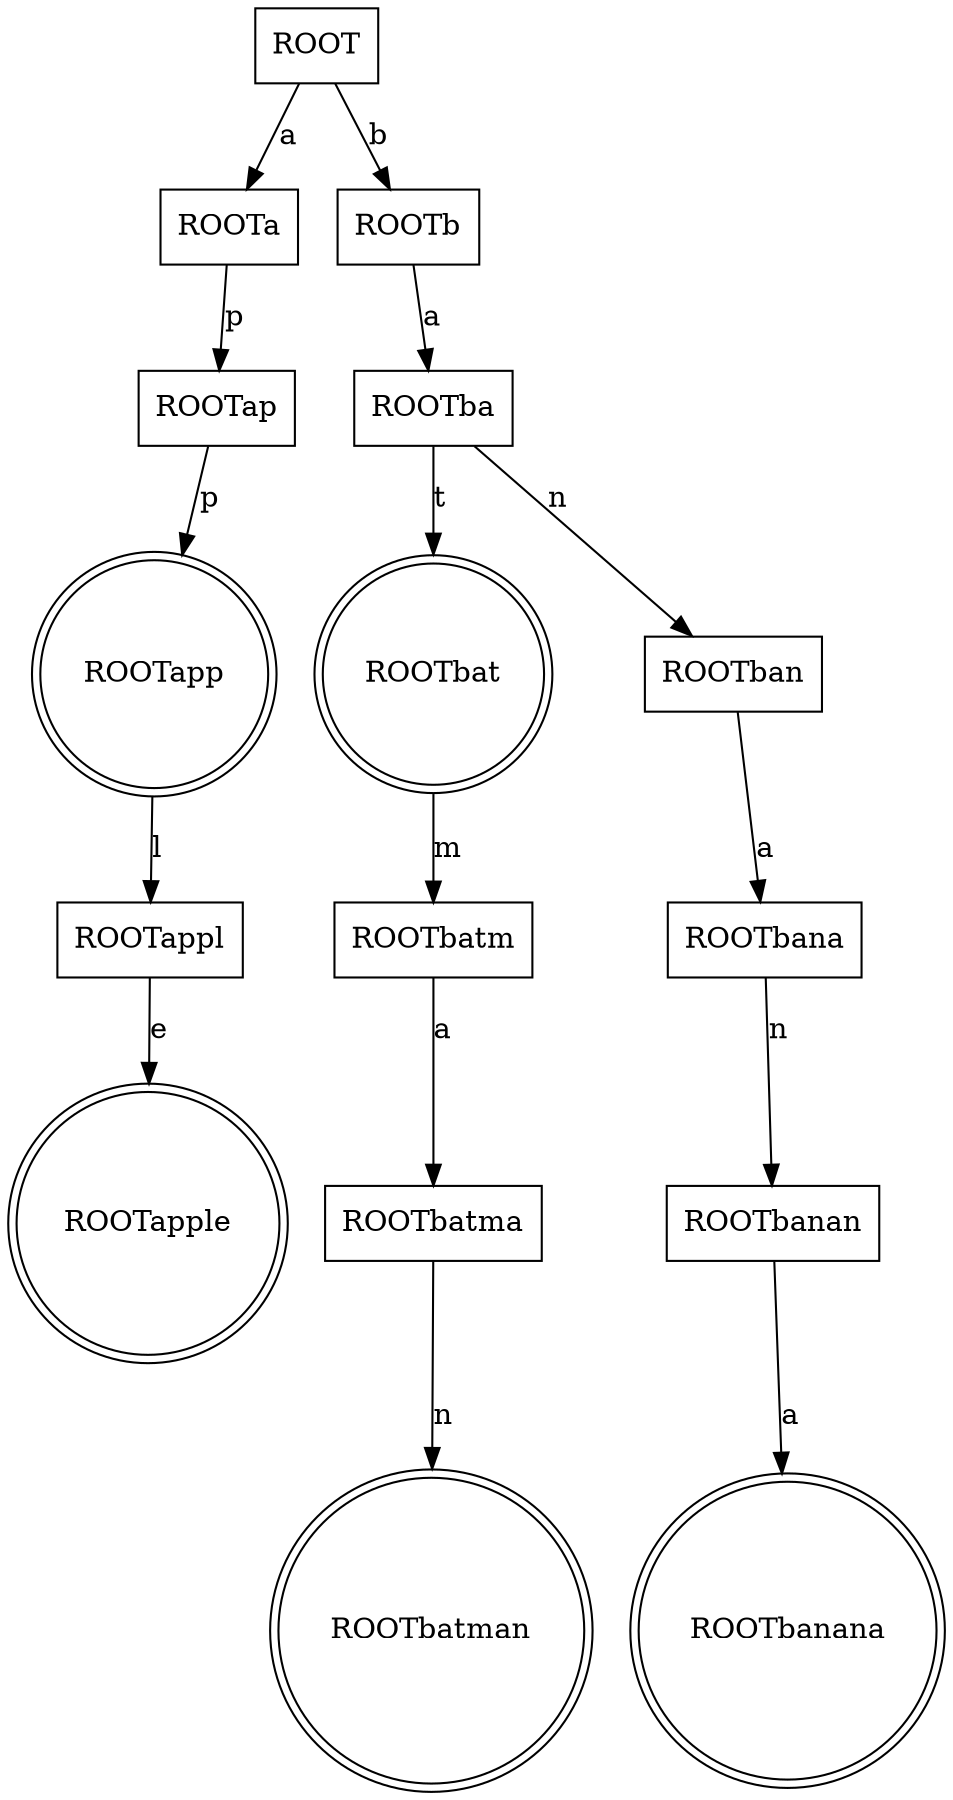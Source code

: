 digraph TrieByLevels {
  node [shape=box];
  "ROOT";
  "ROOT" -> "ROOTa" [label="a"];
  "ROOTa";
  "ROOTa" -> "ROOTap" [label="p"];
  "ROOTap";
  "ROOTap" -> "ROOTapp" [label="p"];
  "ROOTapp" [label="ROOTapp", shape=doublecircle];
  "ROOTapp" -> "ROOTappl" [label="l"];
  "ROOTappl";
  "ROOTappl" -> "ROOTapple" [label="e"];
  "ROOTapple" [label="ROOTapple", shape=doublecircle];
  "ROOT" -> "ROOTb" [label="b"];
  "ROOTb";
  "ROOTb" -> "ROOTba" [label="a"];
  "ROOTba";
  "ROOTba" -> "ROOTbat" [label="t"];
  "ROOTbat" [label="ROOTbat", shape=doublecircle];
  "ROOTbat" -> "ROOTbatm" [label="m"];
  "ROOTbatm";
  "ROOTbatm" -> "ROOTbatma" [label="a"];
  "ROOTbatma";
  "ROOTbatma" -> "ROOTbatman" [label="n"];
  "ROOTbatman" [label="ROOTbatman", shape=doublecircle];
  "ROOTba" -> "ROOTban" [label="n"];
  "ROOTban";
  "ROOTban" -> "ROOTbana" [label="a"];
  "ROOTbana";
  "ROOTbana" -> "ROOTbanan" [label="n"];
  "ROOTbanan";
  "ROOTbanan" -> "ROOTbanana" [label="a"];
  "ROOTbanana" [label="ROOTbanana", shape=doublecircle];
}
